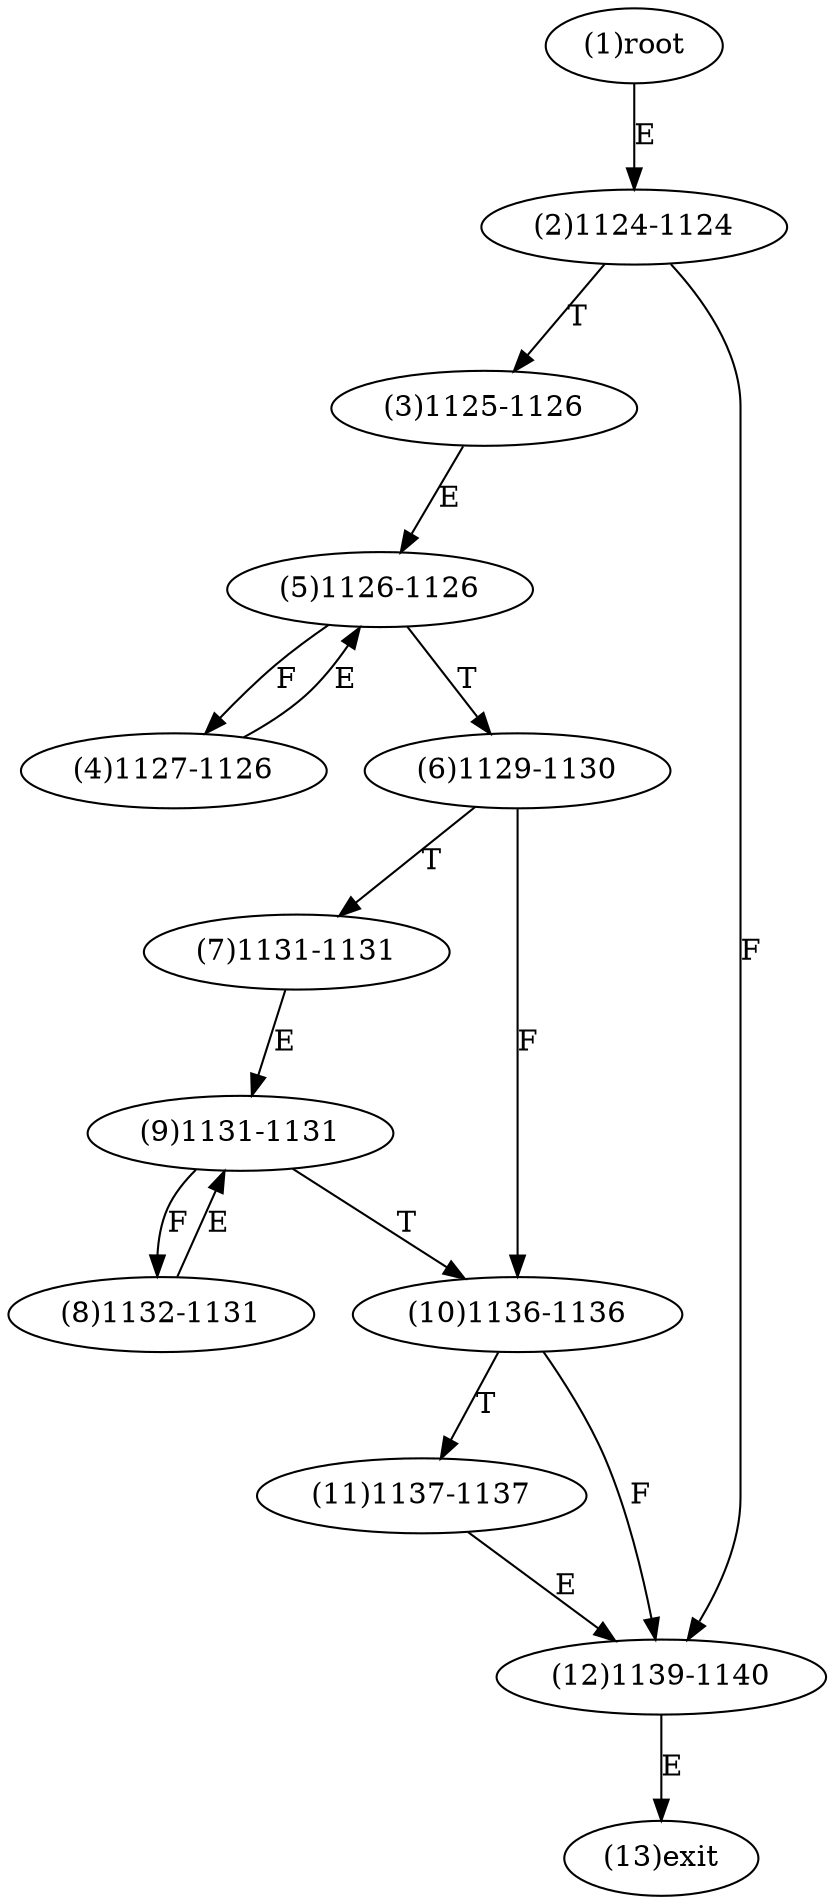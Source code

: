digraph "" { 
1[ label="(1)root"];
2[ label="(2)1124-1124"];
3[ label="(3)1125-1126"];
4[ label="(4)1127-1126"];
5[ label="(5)1126-1126"];
6[ label="(6)1129-1130"];
7[ label="(7)1131-1131"];
8[ label="(8)1132-1131"];
9[ label="(9)1131-1131"];
10[ label="(10)1136-1136"];
11[ label="(11)1137-1137"];
12[ label="(12)1139-1140"];
13[ label="(13)exit"];
1->2[ label="E"];
2->12[ label="F"];
2->3[ label="T"];
3->5[ label="E"];
4->5[ label="E"];
5->4[ label="F"];
5->6[ label="T"];
6->10[ label="F"];
6->7[ label="T"];
7->9[ label="E"];
8->9[ label="E"];
9->8[ label="F"];
9->10[ label="T"];
10->12[ label="F"];
10->11[ label="T"];
11->12[ label="E"];
12->13[ label="E"];
}